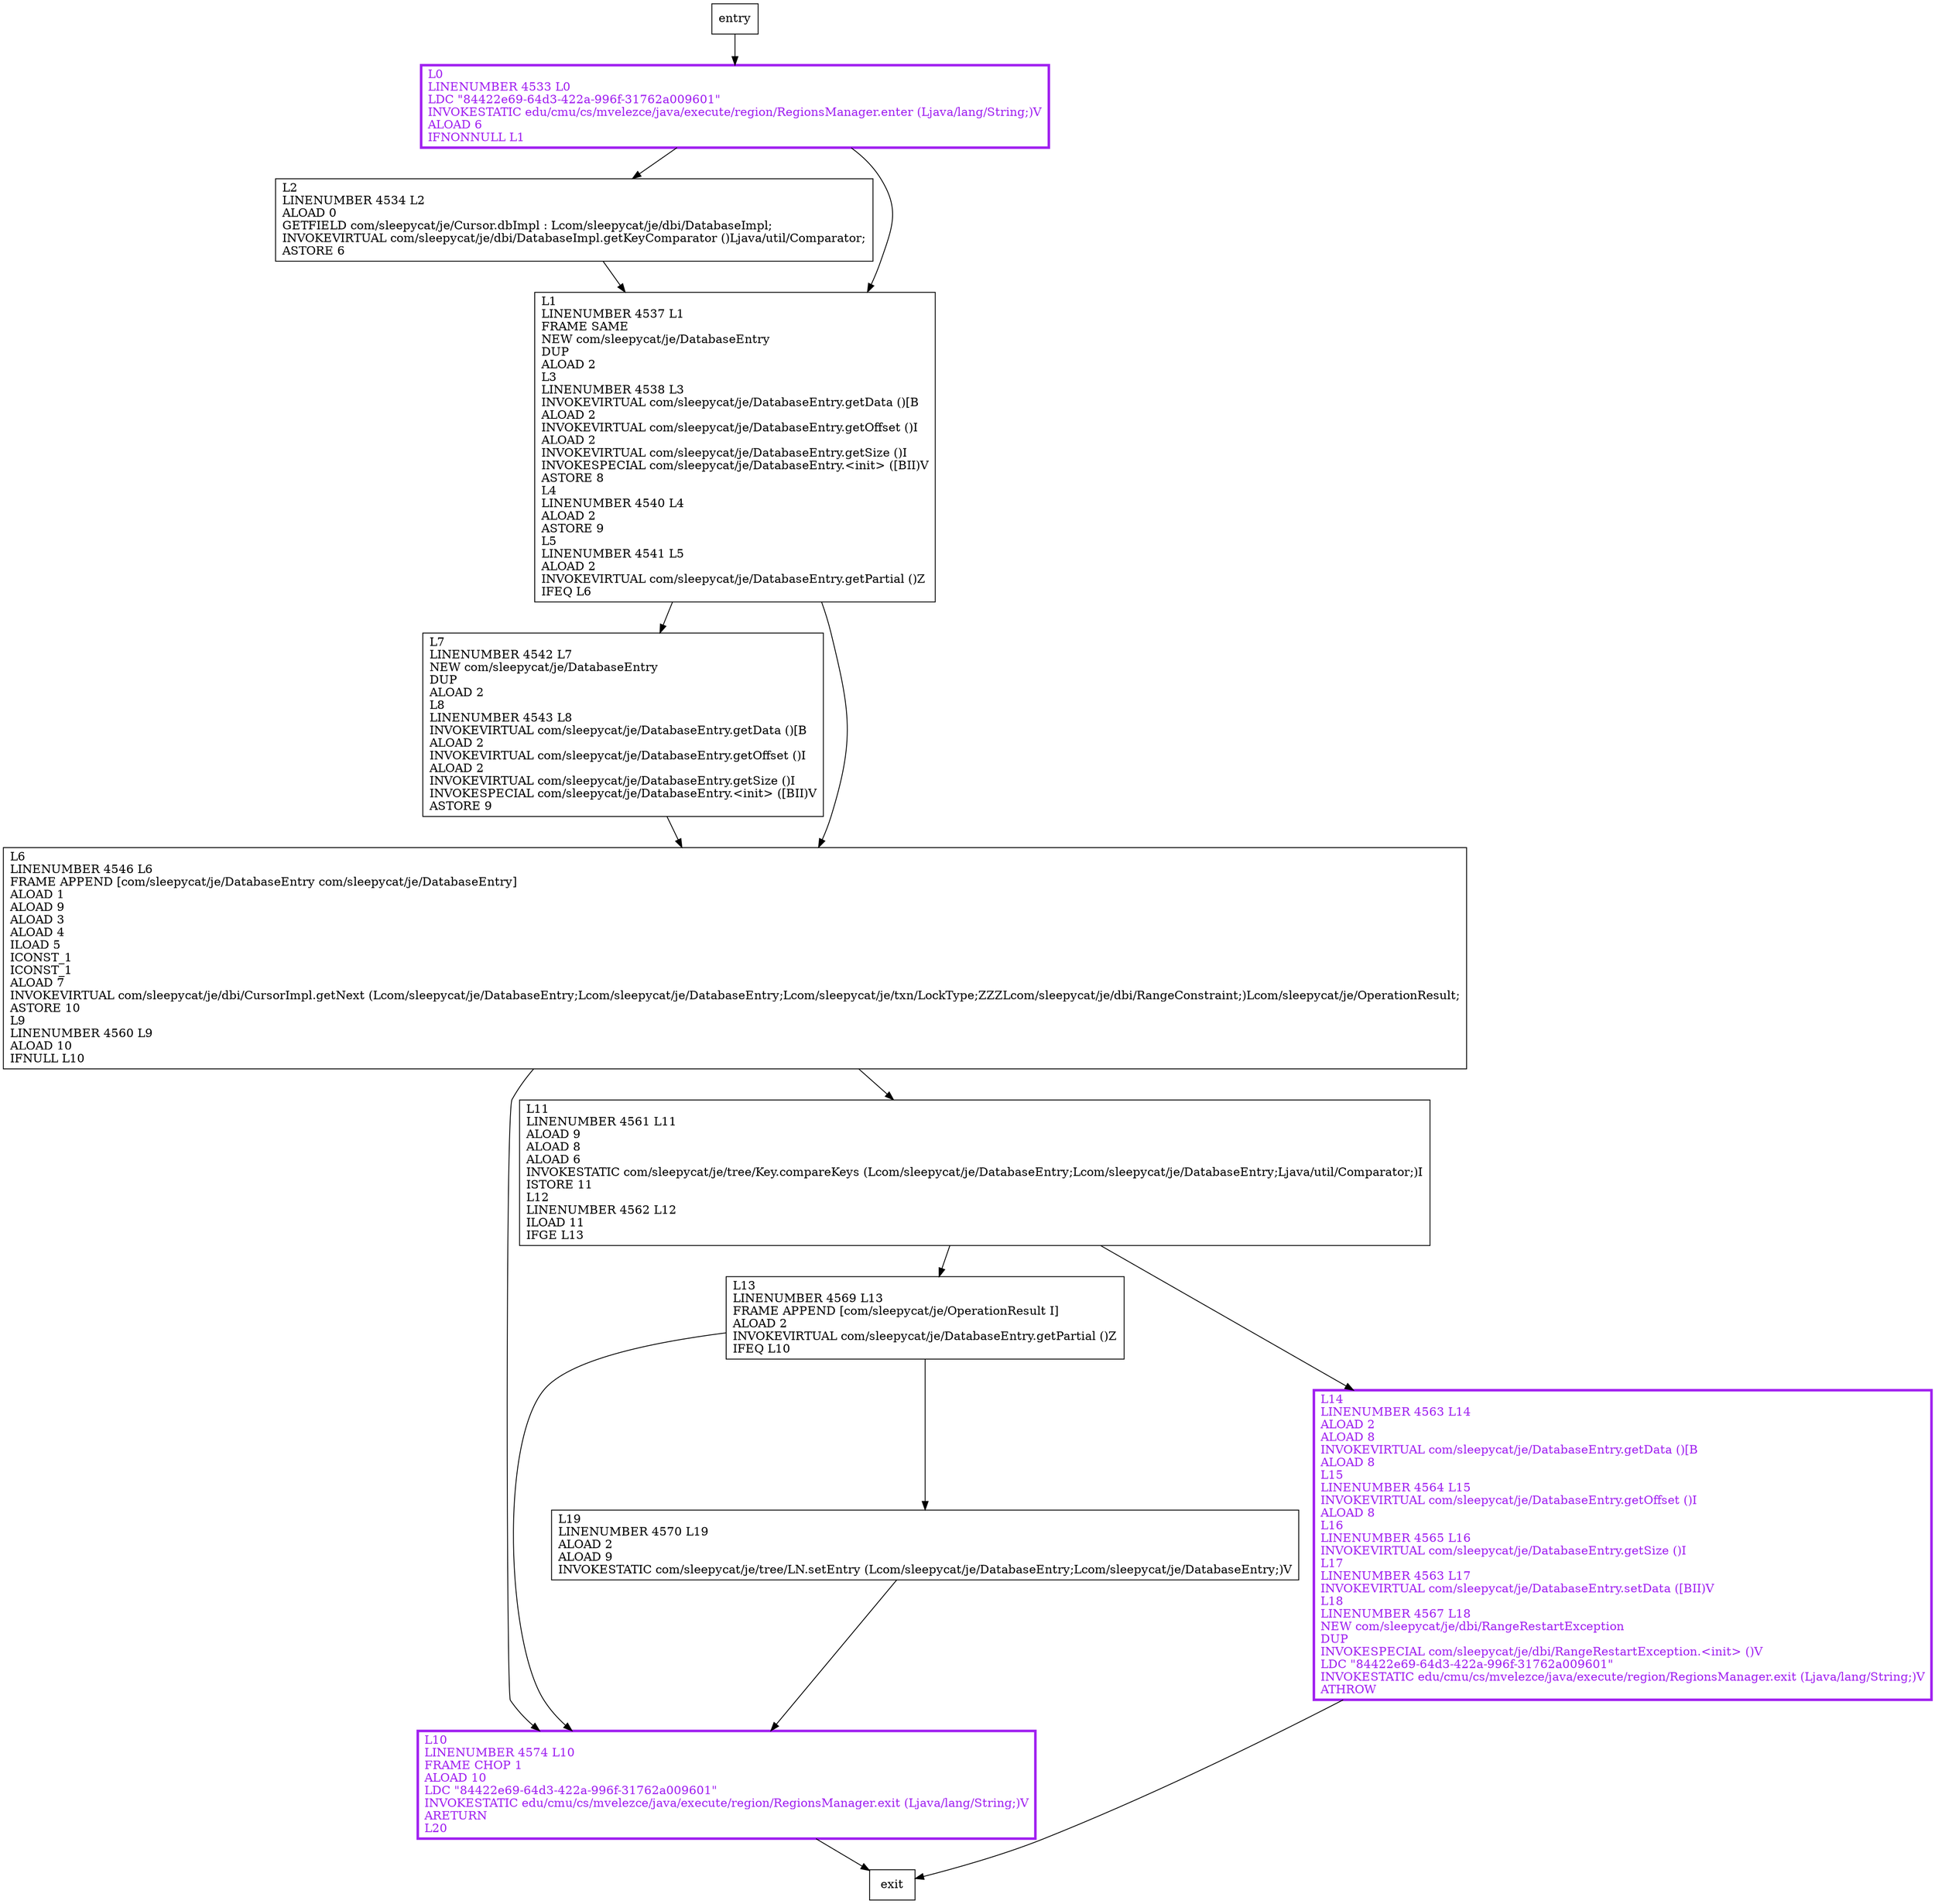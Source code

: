 digraph searchRangeAdvanceAndCheckKey {
node [shape=record];
1529902678 [label="L13\lLINENUMBER 4569 L13\lFRAME APPEND [com/sleepycat/je/OperationResult I]\lALOAD 2\lINVOKEVIRTUAL com/sleepycat/je/DatabaseEntry.getPartial ()Z\lIFEQ L10\l"];
1239368023 [label="L7\lLINENUMBER 4542 L7\lNEW com/sleepycat/je/DatabaseEntry\lDUP\lALOAD 2\lL8\lLINENUMBER 4543 L8\lINVOKEVIRTUAL com/sleepycat/je/DatabaseEntry.getData ()[B\lALOAD 2\lINVOKEVIRTUAL com/sleepycat/je/DatabaseEntry.getOffset ()I\lALOAD 2\lINVOKEVIRTUAL com/sleepycat/je/DatabaseEntry.getSize ()I\lINVOKESPECIAL com/sleepycat/je/DatabaseEntry.\<init\> ([BII)V\lASTORE 9\l"];
158008353 [label="L14\lLINENUMBER 4563 L14\lALOAD 2\lALOAD 8\lINVOKEVIRTUAL com/sleepycat/je/DatabaseEntry.getData ()[B\lALOAD 8\lL15\lLINENUMBER 4564 L15\lINVOKEVIRTUAL com/sleepycat/je/DatabaseEntry.getOffset ()I\lALOAD 8\lL16\lLINENUMBER 4565 L16\lINVOKEVIRTUAL com/sleepycat/je/DatabaseEntry.getSize ()I\lL17\lLINENUMBER 4563 L17\lINVOKEVIRTUAL com/sleepycat/je/DatabaseEntry.setData ([BII)V\lL18\lLINENUMBER 4567 L18\lNEW com/sleepycat/je/dbi/RangeRestartException\lDUP\lINVOKESPECIAL com/sleepycat/je/dbi/RangeRestartException.\<init\> ()V\lLDC \"84422e69-64d3-422a-996f-31762a009601\"\lINVOKESTATIC edu/cmu/cs/mvelezce/java/execute/region/RegionsManager.exit (Ljava/lang/String;)V\lATHROW\l"];
944185520 [label="L2\lLINENUMBER 4534 L2\lALOAD 0\lGETFIELD com/sleepycat/je/Cursor.dbImpl : Lcom/sleepycat/je/dbi/DatabaseImpl;\lINVOKEVIRTUAL com/sleepycat/je/dbi/DatabaseImpl.getKeyComparator ()Ljava/util/Comparator;\lASTORE 6\l"];
268686317 [label="L1\lLINENUMBER 4537 L1\lFRAME SAME\lNEW com/sleepycat/je/DatabaseEntry\lDUP\lALOAD 2\lL3\lLINENUMBER 4538 L3\lINVOKEVIRTUAL com/sleepycat/je/DatabaseEntry.getData ()[B\lALOAD 2\lINVOKEVIRTUAL com/sleepycat/je/DatabaseEntry.getOffset ()I\lALOAD 2\lINVOKEVIRTUAL com/sleepycat/je/DatabaseEntry.getSize ()I\lINVOKESPECIAL com/sleepycat/je/DatabaseEntry.\<init\> ([BII)V\lASTORE 8\lL4\lLINENUMBER 4540 L4\lALOAD 2\lASTORE 9\lL5\lLINENUMBER 4541 L5\lALOAD 2\lINVOKEVIRTUAL com/sleepycat/je/DatabaseEntry.getPartial ()Z\lIFEQ L6\l"];
1188517137 [label="L0\lLINENUMBER 4533 L0\lLDC \"84422e69-64d3-422a-996f-31762a009601\"\lINVOKESTATIC edu/cmu/cs/mvelezce/java/execute/region/RegionsManager.enter (Ljava/lang/String;)V\lALOAD 6\lIFNONNULL L1\l"];
895285920 [label="L6\lLINENUMBER 4546 L6\lFRAME APPEND [com/sleepycat/je/DatabaseEntry com/sleepycat/je/DatabaseEntry]\lALOAD 1\lALOAD 9\lALOAD 3\lALOAD 4\lILOAD 5\lICONST_1\lICONST_1\lALOAD 7\lINVOKEVIRTUAL com/sleepycat/je/dbi/CursorImpl.getNext (Lcom/sleepycat/je/DatabaseEntry;Lcom/sleepycat/je/DatabaseEntry;Lcom/sleepycat/je/txn/LockType;ZZZLcom/sleepycat/je/dbi/RangeConstraint;)Lcom/sleepycat/je/OperationResult;\lASTORE 10\lL9\lLINENUMBER 4560 L9\lALOAD 10\lIFNULL L10\l"];
982331358 [label="L10\lLINENUMBER 4574 L10\lFRAME CHOP 1\lALOAD 10\lLDC \"84422e69-64d3-422a-996f-31762a009601\"\lINVOKESTATIC edu/cmu/cs/mvelezce/java/execute/region/RegionsManager.exit (Ljava/lang/String;)V\lARETURN\lL20\l"];
882843163 [label="L11\lLINENUMBER 4561 L11\lALOAD 9\lALOAD 8\lALOAD 6\lINVOKESTATIC com/sleepycat/je/tree/Key.compareKeys (Lcom/sleepycat/je/DatabaseEntry;Lcom/sleepycat/je/DatabaseEntry;Ljava/util/Comparator;)I\lISTORE 11\lL12\lLINENUMBER 4562 L12\lILOAD 11\lIFGE L13\l"];
387171565 [label="L19\lLINENUMBER 4570 L19\lALOAD 2\lALOAD 9\lINVOKESTATIC com/sleepycat/je/tree/LN.setEntry (Lcom/sleepycat/je/DatabaseEntry;Lcom/sleepycat/je/DatabaseEntry;)V\l"];
entry;
exit;
1239368023 -> 895285920
387171565 -> 982331358
1529902678 -> 982331358
1529902678 -> 387171565
entry -> 1188517137
158008353 -> exit
944185520 -> 268686317
268686317 -> 1239368023
268686317 -> 895285920
1188517137 -> 944185520
1188517137 -> 268686317
895285920 -> 982331358
895285920 -> 882843163
982331358 -> exit
882843163 -> 1529902678
882843163 -> 158008353
158008353[fontcolor="purple", penwidth=3, color="purple"];
1188517137[fontcolor="purple", penwidth=3, color="purple"];
982331358[fontcolor="purple", penwidth=3, color="purple"];
}
